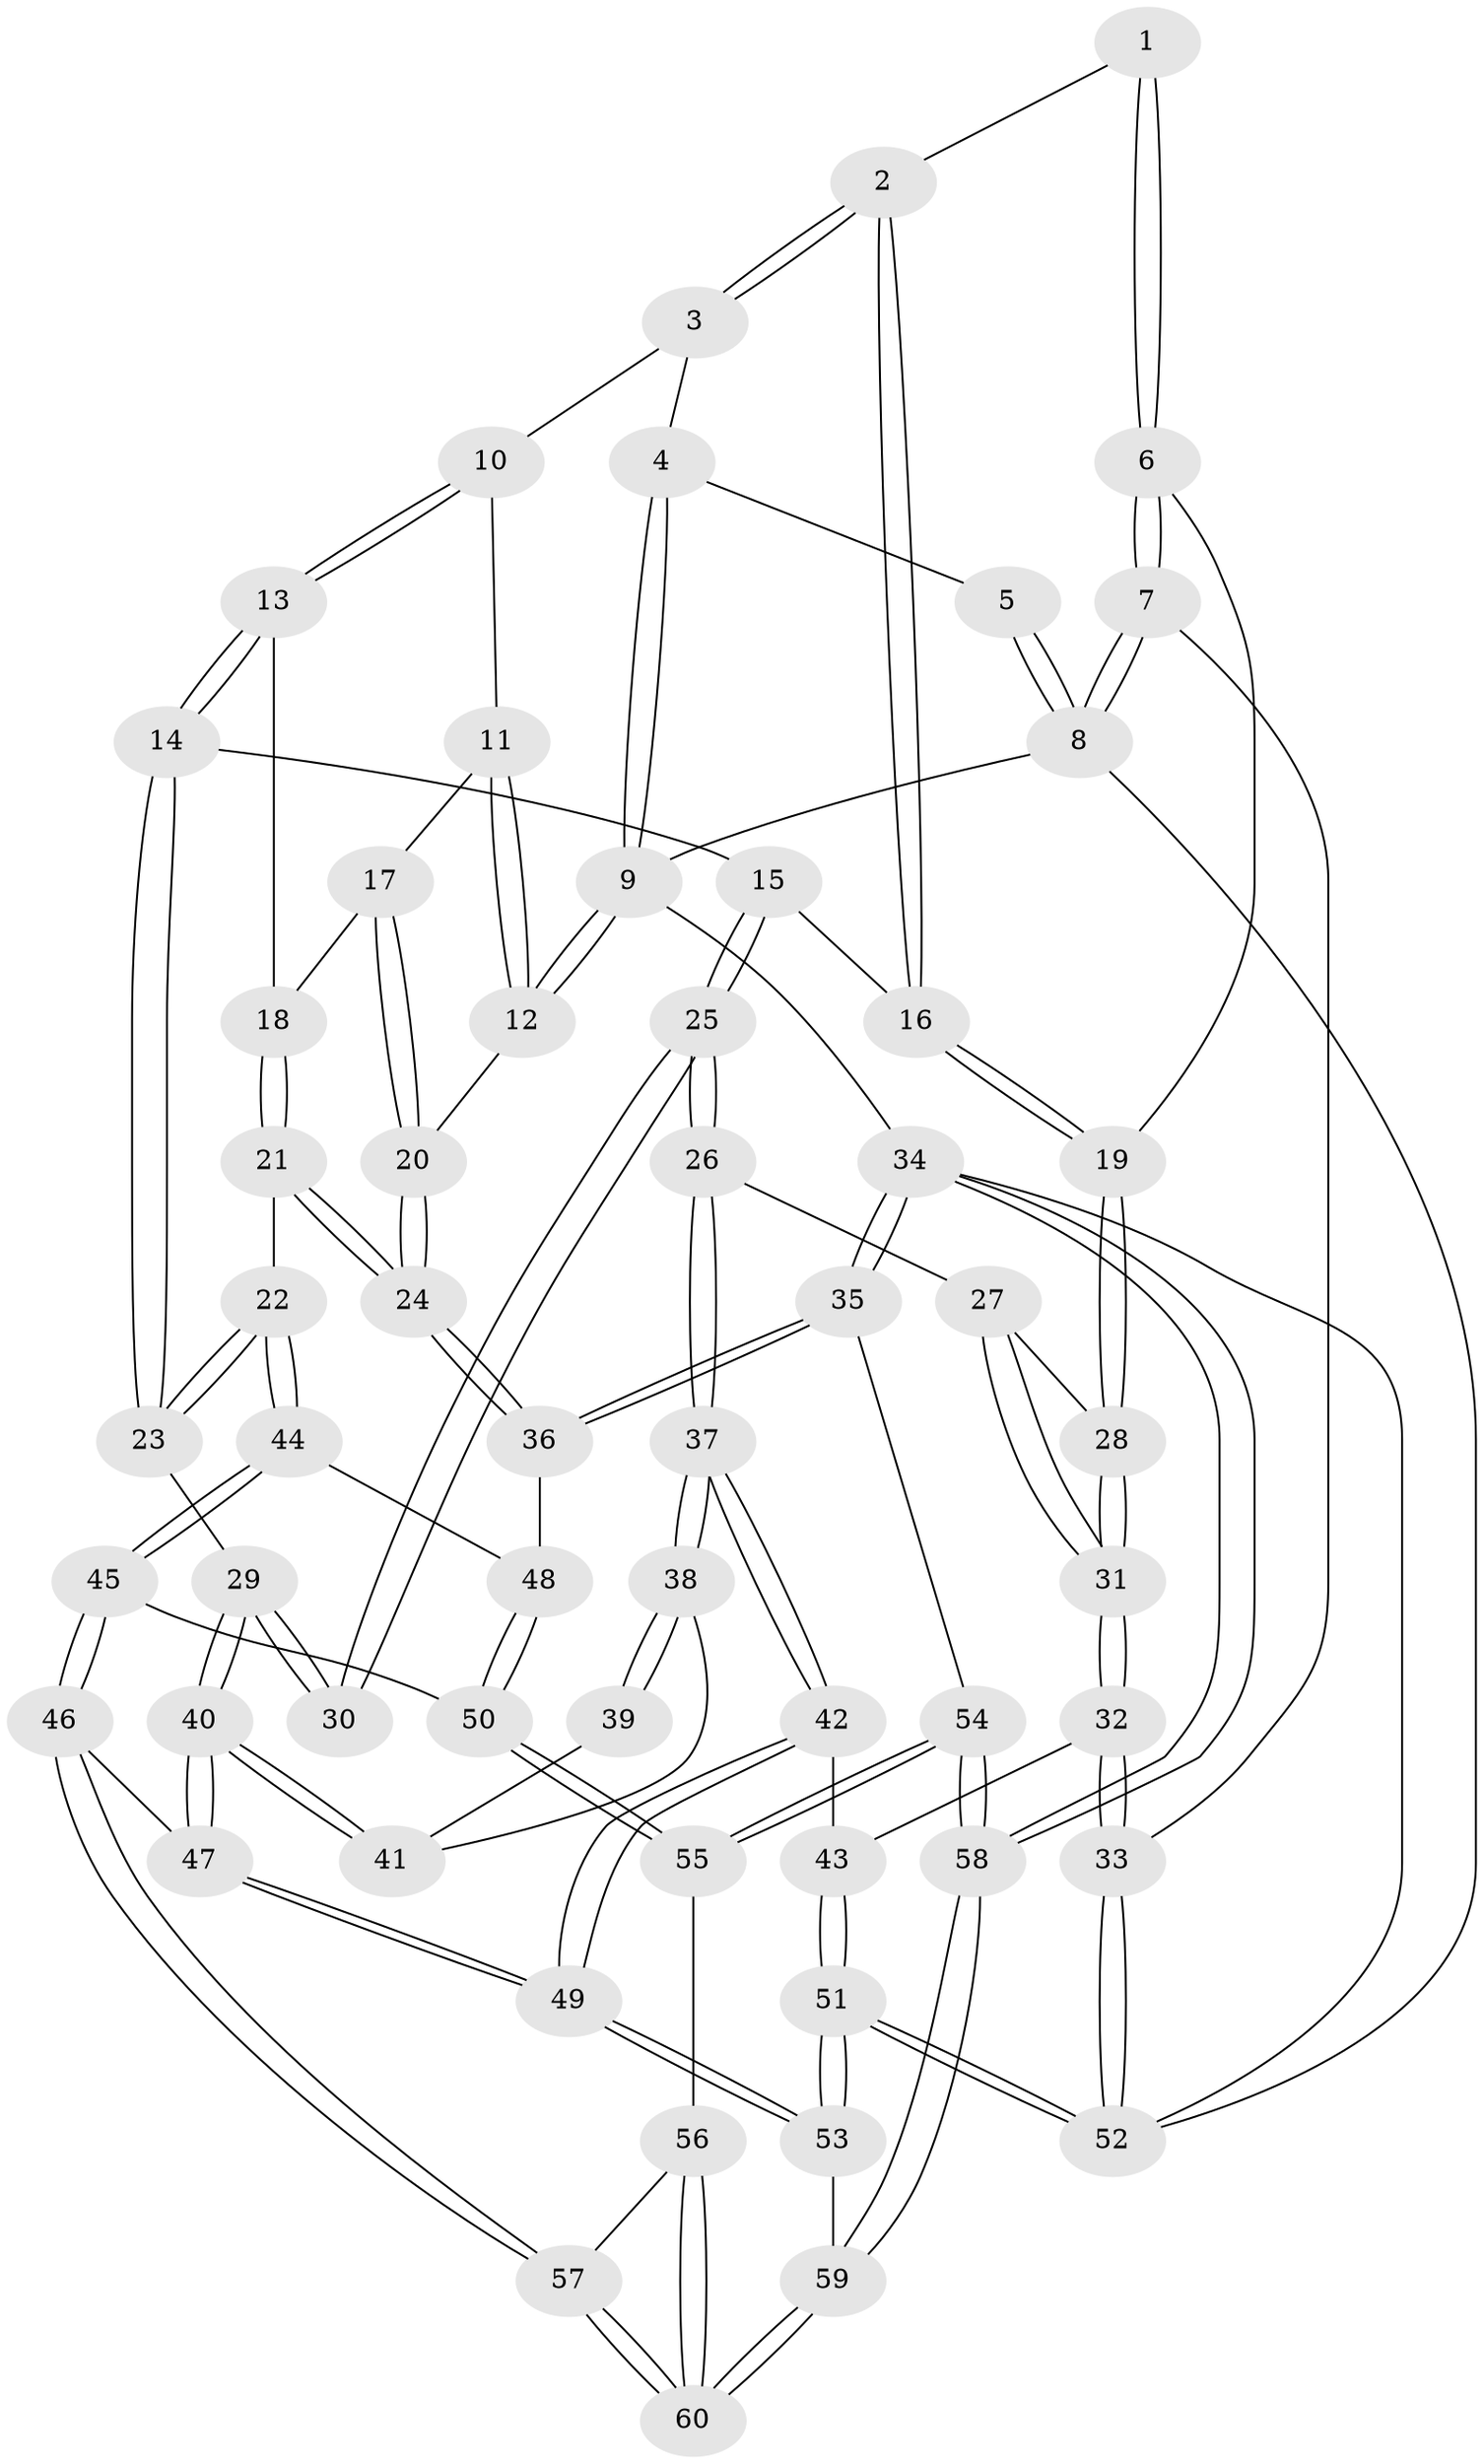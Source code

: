 // Generated by graph-tools (version 1.1) at 2025/01/03/09/25 05:01:11]
// undirected, 60 vertices, 147 edges
graph export_dot {
graph [start="1"]
  node [color=gray90,style=filled];
  1 [pos="+0.13833593904794483+0.16149205943467132"];
  2 [pos="+0.28702499627967937+0.291584481901773"];
  3 [pos="+0.5382145310374973+0.0009086009828155555"];
  4 [pos="+0.5320340425499345+0"];
  5 [pos="+0+0"];
  6 [pos="+0+0.381368233787629"];
  7 [pos="+0+0.3676305487751152"];
  8 [pos="+0+0"];
  9 [pos="+1+0"];
  10 [pos="+0.5986328115864067+0.08373889659711703"];
  11 [pos="+1+0.05770743031256316"];
  12 [pos="+1+0"];
  13 [pos="+0.6138852442007843+0.11487936580201695"];
  14 [pos="+0.46374793179238794+0.4062652540906823"];
  15 [pos="+0.3728474367002266+0.39935720870315483"];
  16 [pos="+0.2821682920755322+0.3161284621808511"];
  17 [pos="+0.7386369177588737+0.26612569712948214"];
  18 [pos="+0.7256877712327074+0.26864275010478667"];
  19 [pos="+0.12885967132735887+0.43941062885885607"];
  20 [pos="+1+0.316358638242867"];
  21 [pos="+0.732928783819992+0.4830681302692851"];
  22 [pos="+0.6777171485349643+0.5417375222150825"];
  23 [pos="+0.6436761836554674+0.5438746158691977"];
  24 [pos="+1+0.5593113691720389"];
  25 [pos="+0.37451546938402397+0.5488763975527245"];
  26 [pos="+0.23561070976395934+0.5931488876797594"];
  27 [pos="+0.22175393855098713+0.578367071750671"];
  28 [pos="+0.12887768825420468+0.43946646557058106"];
  29 [pos="+0.5264749148190448+0.5986341784913417"];
  30 [pos="+0.4465922624568596+0.5915588714476278"];
  31 [pos="+0.022703362307699346+0.6908055353702041"];
  32 [pos="+0+0.7391925778880845"];
  33 [pos="+0+0.756989816775875"];
  34 [pos="+1+1"];
  35 [pos="+1+0.6802344410773556"];
  36 [pos="+1+0.6444255350515513"];
  37 [pos="+0.24403805324636463+0.7099867435151562"];
  38 [pos="+0.25902760927771706+0.7117432756050267"];
  39 [pos="+0.41828544948004737+0.6282511037176163"];
  40 [pos="+0.4609448819438906+0.817348316961646"];
  41 [pos="+0.3767116712033683+0.7474226260743987"];
  42 [pos="+0.2012014987199737+0.7695297632983129"];
  43 [pos="+0.14776197055395474+0.7956421203810354"];
  44 [pos="+0.700193486406469+0.6520255622057892"];
  45 [pos="+0.6083326072996352+0.8344714955977515"];
  46 [pos="+0.5877127393090653+0.859239606310737"];
  47 [pos="+0.47513950842414526+0.863320508078778"];
  48 [pos="+0.800448168330248+0.7541066853309398"];
  49 [pos="+0.4026818880738297+0.9570686306879651"];
  50 [pos="+0.8146009277333858+0.8446436553265525"];
  51 [pos="+0.12515261890670343+1"];
  52 [pos="+0+1"];
  53 [pos="+0.32455092069298747+1"];
  54 [pos="+0.8483138288857279+0.8884091547903126"];
  55 [pos="+0.8293218676520875+0.8788462906209974"];
  56 [pos="+0.7927163025044028+0.9026417518808099"];
  57 [pos="+0.649275701912005+0.9344669203364362"];
  58 [pos="+1+1"];
  59 [pos="+0.6781116028995472+1"];
  60 [pos="+0.6786642697592421+1"];
  1 -- 2;
  1 -- 6;
  1 -- 6;
  2 -- 3;
  2 -- 3;
  2 -- 16;
  2 -- 16;
  3 -- 4;
  3 -- 10;
  4 -- 5;
  4 -- 9;
  4 -- 9;
  5 -- 8;
  5 -- 8;
  6 -- 7;
  6 -- 7;
  6 -- 19;
  7 -- 8;
  7 -- 8;
  7 -- 33;
  8 -- 9;
  8 -- 52;
  9 -- 12;
  9 -- 12;
  9 -- 34;
  10 -- 11;
  10 -- 13;
  10 -- 13;
  11 -- 12;
  11 -- 12;
  11 -- 17;
  12 -- 20;
  13 -- 14;
  13 -- 14;
  13 -- 18;
  14 -- 15;
  14 -- 23;
  14 -- 23;
  15 -- 16;
  15 -- 25;
  15 -- 25;
  16 -- 19;
  16 -- 19;
  17 -- 18;
  17 -- 20;
  17 -- 20;
  18 -- 21;
  18 -- 21;
  19 -- 28;
  19 -- 28;
  20 -- 24;
  20 -- 24;
  21 -- 22;
  21 -- 24;
  21 -- 24;
  22 -- 23;
  22 -- 23;
  22 -- 44;
  22 -- 44;
  23 -- 29;
  24 -- 36;
  24 -- 36;
  25 -- 26;
  25 -- 26;
  25 -- 30;
  25 -- 30;
  26 -- 27;
  26 -- 37;
  26 -- 37;
  27 -- 28;
  27 -- 31;
  27 -- 31;
  28 -- 31;
  28 -- 31;
  29 -- 30;
  29 -- 30;
  29 -- 40;
  29 -- 40;
  31 -- 32;
  31 -- 32;
  32 -- 33;
  32 -- 33;
  32 -- 43;
  33 -- 52;
  33 -- 52;
  34 -- 35;
  34 -- 35;
  34 -- 58;
  34 -- 58;
  34 -- 52;
  35 -- 36;
  35 -- 36;
  35 -- 54;
  36 -- 48;
  37 -- 38;
  37 -- 38;
  37 -- 42;
  37 -- 42;
  38 -- 39;
  38 -- 39;
  38 -- 41;
  39 -- 41;
  40 -- 41;
  40 -- 41;
  40 -- 47;
  40 -- 47;
  42 -- 43;
  42 -- 49;
  42 -- 49;
  43 -- 51;
  43 -- 51;
  44 -- 45;
  44 -- 45;
  44 -- 48;
  45 -- 46;
  45 -- 46;
  45 -- 50;
  46 -- 47;
  46 -- 57;
  46 -- 57;
  47 -- 49;
  47 -- 49;
  48 -- 50;
  48 -- 50;
  49 -- 53;
  49 -- 53;
  50 -- 55;
  50 -- 55;
  51 -- 52;
  51 -- 52;
  51 -- 53;
  51 -- 53;
  53 -- 59;
  54 -- 55;
  54 -- 55;
  54 -- 58;
  54 -- 58;
  55 -- 56;
  56 -- 57;
  56 -- 60;
  56 -- 60;
  57 -- 60;
  57 -- 60;
  58 -- 59;
  58 -- 59;
  59 -- 60;
  59 -- 60;
}
